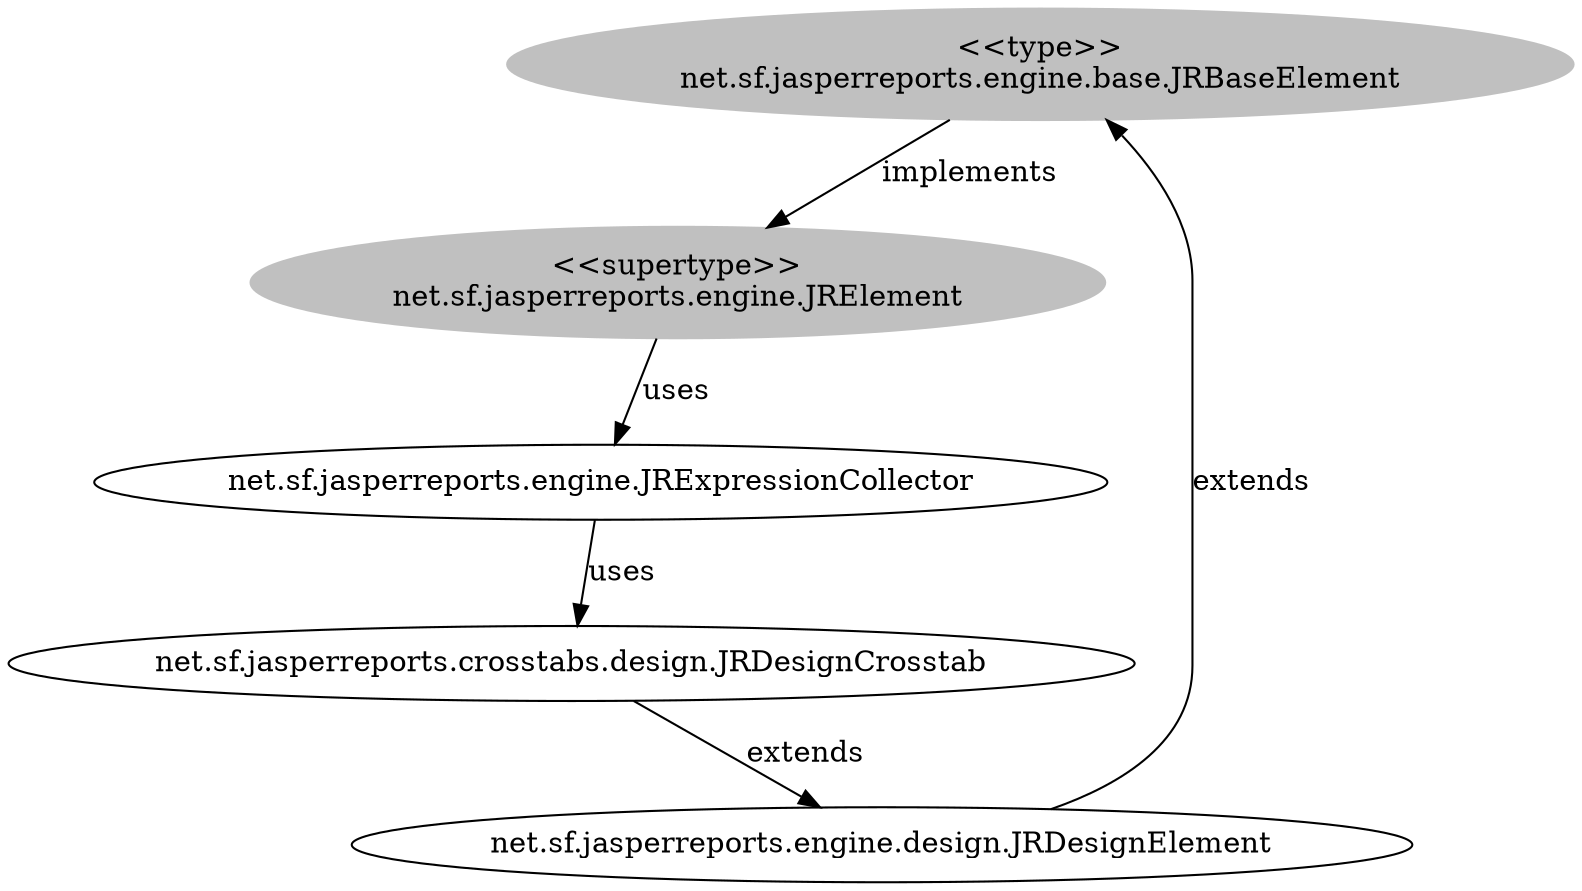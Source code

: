 digraph stk {
	net_sf_jasperreports_engine_base_JRBaseElement [label="<<type>>
net.sf.jasperreports.engine.base.JRBaseElement",style=filled,color="grey"];
	net_sf_jasperreports_engine_JRElement [label="<<supertype>>
net.sf.jasperreports.engine.JRElement",style=filled,color="grey"];
	net_sf_jasperreports_crosstabs_design_JRDesignCrosstab [label="net.sf.jasperreports.crosstabs.design.JRDesignCrosstab"];
	net_sf_jasperreports_engine_design_JRDesignElement [label="net.sf.jasperreports.engine.design.JRDesignElement"];
	net_sf_jasperreports_engine_JRExpressionCollector [label="net.sf.jasperreports.engine.JRExpressionCollector"];
	net_sf_jasperreports_engine_base_JRBaseElement -> net_sf_jasperreports_engine_JRElement [label=implements];
	net_sf_jasperreports_engine_JRElement -> net_sf_jasperreports_engine_JRExpressionCollector [label=uses];
	net_sf_jasperreports_engine_JRExpressionCollector -> net_sf_jasperreports_crosstabs_design_JRDesignCrosstab [label=uses];
	net_sf_jasperreports_crosstabs_design_JRDesignCrosstab -> net_sf_jasperreports_engine_design_JRDesignElement [label=extends];
	net_sf_jasperreports_engine_design_JRDesignElement -> net_sf_jasperreports_engine_base_JRBaseElement [label=extends];
}
